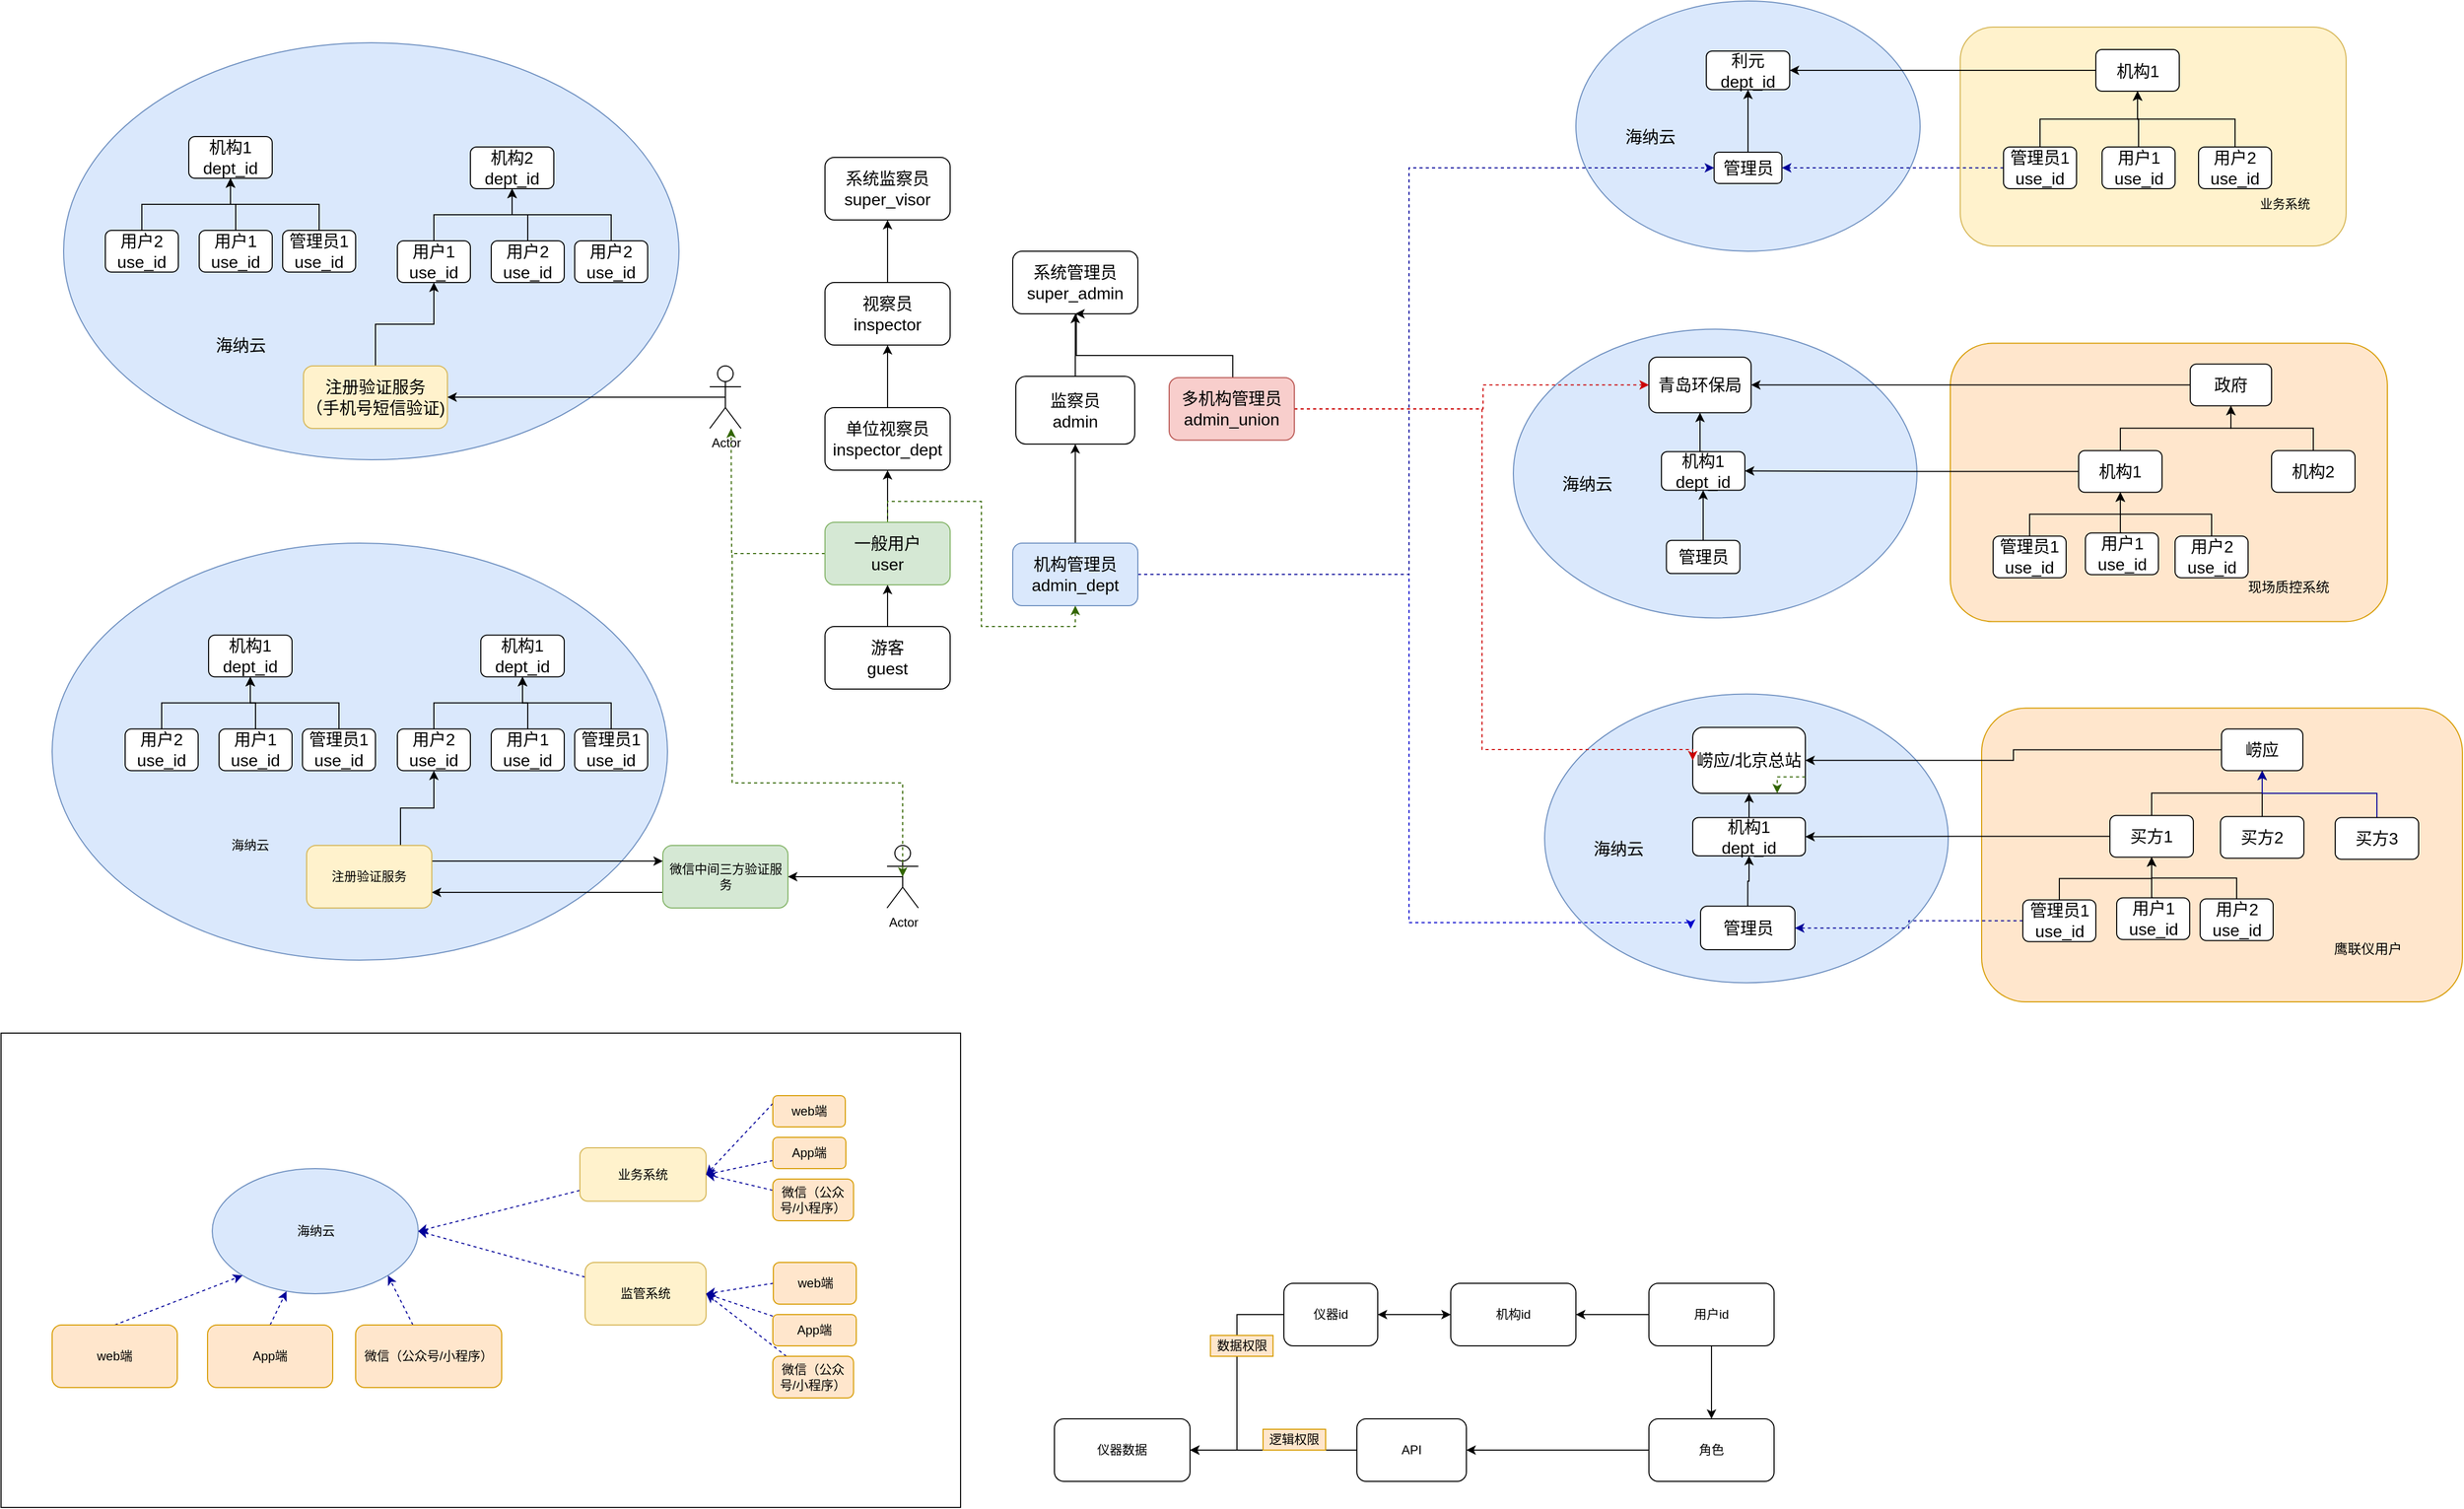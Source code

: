 <mxfile version="12.5.5" type="github">
  <diagram id="BXq_DBv9nUaccowQVnsV" name="Page-1">
    <mxGraphModel dx="1288" dy="578" grid="1" gridSize="10" guides="1" tooltips="1" connect="1" arrows="1" fold="1" page="1" pageScale="1" pageWidth="827" pageHeight="1169" math="0" shadow="0">
      <root>
        <mxCell id="0"/>
        <mxCell id="1" parent="0"/>
        <mxCell id="kvMPUhdx5MozveLPKOu3-44" value="" style="rounded=0;whiteSpace=wrap;html=1;" parent="1" vertex="1">
          <mxGeometry x="50" y="1090" width="920" height="455" as="geometry"/>
        </mxCell>
        <mxCell id="9hZH_599BjABb53DfOCj-1" value="" style="ellipse;whiteSpace=wrap;html=1;fillColor=#dae8fc;strokeColor=#6c8ebf;" parent="1" vertex="1">
          <mxGeometry x="110" y="140" width="590" height="400" as="geometry"/>
        </mxCell>
        <mxCell id="9hZH_599BjABb53DfOCj-2" value="" style="rounded=1;whiteSpace=wrap;html=1;fillColor=#fff2cc;strokeColor=#d6b656;" parent="1" vertex="1">
          <mxGeometry x="1928.5" y="125" width="370" height="210" as="geometry"/>
        </mxCell>
        <mxCell id="9hZH_599BjABb53DfOCj-8" value="&lt;font style=&quot;font-size: 16px&quot;&gt;机构1&lt;br&gt;dept_id&lt;/font&gt;" style="rounded=1;whiteSpace=wrap;html=1;" parent="1" vertex="1">
          <mxGeometry x="230" y="230" width="80" height="40" as="geometry"/>
        </mxCell>
        <mxCell id="9hZH_599BjABb53DfOCj-12" style="edgeStyle=orthogonalEdgeStyle;rounded=0;orthogonalLoop=1;jettySize=auto;html=1;exitX=0.5;exitY=0;exitDx=0;exitDy=0;entryX=0.5;entryY=1;entryDx=0;entryDy=0;" parent="1" source="9hZH_599BjABb53DfOCj-9" target="9hZH_599BjABb53DfOCj-8" edge="1">
          <mxGeometry relative="1" as="geometry"/>
        </mxCell>
        <mxCell id="9hZH_599BjABb53DfOCj-9" value="&lt;font style=&quot;font-size: 16px&quot;&gt;用户2&lt;br&gt;use_id&lt;/font&gt;" style="rounded=1;whiteSpace=wrap;html=1;" parent="1" vertex="1">
          <mxGeometry x="150" y="320" width="70" height="40" as="geometry"/>
        </mxCell>
        <mxCell id="9hZH_599BjABb53DfOCj-13" style="edgeStyle=orthogonalEdgeStyle;rounded=0;orthogonalLoop=1;jettySize=auto;html=1;exitX=0.5;exitY=0;exitDx=0;exitDy=0;entryX=0.5;entryY=1;entryDx=0;entryDy=0;" parent="1" source="9hZH_599BjABb53DfOCj-10" target="9hZH_599BjABb53DfOCj-8" edge="1">
          <mxGeometry relative="1" as="geometry">
            <mxPoint x="230" y="270" as="targetPoint"/>
          </mxGeometry>
        </mxCell>
        <mxCell id="9hZH_599BjABb53DfOCj-10" value="&lt;font style=&quot;font-size: 16px&quot;&gt;用户1&lt;br&gt;use_id&lt;/font&gt;" style="rounded=1;whiteSpace=wrap;html=1;" parent="1" vertex="1">
          <mxGeometry x="240" y="320" width="70" height="40" as="geometry"/>
        </mxCell>
        <mxCell id="9hZH_599BjABb53DfOCj-14" style="edgeStyle=orthogonalEdgeStyle;rounded=0;orthogonalLoop=1;jettySize=auto;html=1;exitX=0.5;exitY=0;exitDx=0;exitDy=0;entryX=0.5;entryY=1;entryDx=0;entryDy=0;" parent="1" source="9hZH_599BjABb53DfOCj-11" target="9hZH_599BjABb53DfOCj-8" edge="1">
          <mxGeometry relative="1" as="geometry">
            <mxPoint x="230" y="270" as="targetPoint"/>
          </mxGeometry>
        </mxCell>
        <mxCell id="9hZH_599BjABb53DfOCj-11" value="&lt;font style=&quot;font-size: 16px&quot;&gt;管理员1&lt;br&gt;use_id&lt;/font&gt;" style="rounded=1;whiteSpace=wrap;html=1;" parent="1" vertex="1">
          <mxGeometry x="320" y="320" width="70" height="40" as="geometry"/>
        </mxCell>
        <mxCell id="9hZH_599BjABb53DfOCj-15" value="&lt;font style=&quot;font-size: 16px&quot;&gt;机构2&lt;br&gt;dept_id&lt;/font&gt;" style="rounded=1;whiteSpace=wrap;html=1;" parent="1" vertex="1">
          <mxGeometry x="500" y="240" width="80" height="40" as="geometry"/>
        </mxCell>
        <mxCell id="9hZH_599BjABb53DfOCj-16" style="edgeStyle=orthogonalEdgeStyle;rounded=0;orthogonalLoop=1;jettySize=auto;html=1;exitX=0.5;exitY=0;exitDx=0;exitDy=0;entryX=0.5;entryY=1;entryDx=0;entryDy=0;" parent="1" source="9hZH_599BjABb53DfOCj-17" target="9hZH_599BjABb53DfOCj-15" edge="1">
          <mxGeometry relative="1" as="geometry"/>
        </mxCell>
        <mxCell id="9hZH_599BjABb53DfOCj-17" value="&lt;font style=&quot;font-size: 16px&quot;&gt;用户1&lt;br&gt;use_id&lt;/font&gt;" style="rounded=1;whiteSpace=wrap;html=1;" parent="1" vertex="1">
          <mxGeometry x="430" y="330" width="70" height="40" as="geometry"/>
        </mxCell>
        <mxCell id="9hZH_599BjABb53DfOCj-18" style="edgeStyle=orthogonalEdgeStyle;rounded=0;orthogonalLoop=1;jettySize=auto;html=1;exitX=0.5;exitY=0;exitDx=0;exitDy=0;entryX=0.5;entryY=1;entryDx=0;entryDy=0;" parent="1" source="9hZH_599BjABb53DfOCj-19" target="9hZH_599BjABb53DfOCj-15" edge="1">
          <mxGeometry relative="1" as="geometry">
            <mxPoint x="510" y="280" as="targetPoint"/>
          </mxGeometry>
        </mxCell>
        <mxCell id="9hZH_599BjABb53DfOCj-19" value="&lt;font style=&quot;font-size: 16px&quot;&gt;用户2&lt;br&gt;use_id&lt;/font&gt;" style="rounded=1;whiteSpace=wrap;html=1;" parent="1" vertex="1">
          <mxGeometry x="520" y="330" width="70" height="40" as="geometry"/>
        </mxCell>
        <mxCell id="9hZH_599BjABb53DfOCj-20" style="edgeStyle=orthogonalEdgeStyle;rounded=0;orthogonalLoop=1;jettySize=auto;html=1;exitX=0.5;exitY=0;exitDx=0;exitDy=0;entryX=0.5;entryY=1;entryDx=0;entryDy=0;" parent="1" source="9hZH_599BjABb53DfOCj-21" target="9hZH_599BjABb53DfOCj-15" edge="1">
          <mxGeometry relative="1" as="geometry">
            <mxPoint x="510" y="280" as="targetPoint"/>
          </mxGeometry>
        </mxCell>
        <mxCell id="9hZH_599BjABb53DfOCj-21" value="&lt;font style=&quot;font-size: 16px&quot;&gt;用户2&lt;br&gt;use_id&lt;/font&gt;" style="rounded=1;whiteSpace=wrap;html=1;" parent="1" vertex="1">
          <mxGeometry x="600" y="330" width="70" height="40" as="geometry"/>
        </mxCell>
        <mxCell id="9hZH_599BjABb53DfOCj-22" value="&lt;font style=&quot;font-size: 16px&quot;&gt;海纳云&lt;/font&gt;" style="text;html=1;strokeColor=none;fillColor=none;align=center;verticalAlign=middle;whiteSpace=wrap;rounded=0;" parent="1" vertex="1">
          <mxGeometry x="240" y="420" width="80" height="20" as="geometry"/>
        </mxCell>
        <mxCell id="9hZH_599BjABb53DfOCj-23" value="" style="ellipse;whiteSpace=wrap;html=1;fillColor=#dae8fc;strokeColor=#6c8ebf;" parent="1" vertex="1">
          <mxGeometry x="1560" y="100" width="330" height="240" as="geometry"/>
        </mxCell>
        <mxCell id="9hZH_599BjABb53DfOCj-24" value="业务系统" style="text;html=1;strokeColor=none;fillColor=none;align=center;verticalAlign=middle;whiteSpace=wrap;rounded=0;" parent="1" vertex="1">
          <mxGeometry x="2204.5" y="285" width="70" height="20" as="geometry"/>
        </mxCell>
        <mxCell id="9hZH_599BjABb53DfOCj-25" value="&lt;font style=&quot;font-size: 16px&quot;&gt;利元&lt;br&gt;dept_id&lt;/font&gt;" style="rounded=1;whiteSpace=wrap;html=1;" parent="1" vertex="1">
          <mxGeometry x="1685" y="148" width="80" height="37" as="geometry"/>
        </mxCell>
        <mxCell id="9hZH_599BjABb53DfOCj-28" style="edgeStyle=orthogonalEdgeStyle;rounded=0;orthogonalLoop=1;jettySize=auto;html=1;exitX=0.5;exitY=0;exitDx=0;exitDy=0;entryX=0.5;entryY=1;entryDx=0;entryDy=0;" parent="1" source="9hZH_599BjABb53DfOCj-26" target="9hZH_599BjABb53DfOCj-25" edge="1">
          <mxGeometry relative="1" as="geometry"/>
        </mxCell>
        <mxCell id="9hZH_599BjABb53DfOCj-26" value="&lt;font style=&quot;font-size: 16px&quot;&gt;管理员&lt;/font&gt;" style="rounded=1;whiteSpace=wrap;html=1;" parent="1" vertex="1">
          <mxGeometry x="1692.5" y="245" width="65" height="30" as="geometry"/>
        </mxCell>
        <mxCell id="9hZH_599BjABb53DfOCj-38" style="edgeStyle=orthogonalEdgeStyle;rounded=0;orthogonalLoop=1;jettySize=auto;html=1;exitX=0;exitY=0.5;exitDx=0;exitDy=0;entryX=1;entryY=0.5;entryDx=0;entryDy=0;" parent="1" source="9hZH_599BjABb53DfOCj-29" target="9hZH_599BjABb53DfOCj-25" edge="1">
          <mxGeometry relative="1" as="geometry"/>
        </mxCell>
        <mxCell id="9hZH_599BjABb53DfOCj-29" value="&lt;font style=&quot;font-size: 16px&quot;&gt;机构1&lt;/font&gt;" style="rounded=1;whiteSpace=wrap;html=1;" parent="1" vertex="1">
          <mxGeometry x="2058.5" y="146.5" width="80" height="40" as="geometry"/>
        </mxCell>
        <mxCell id="9hZH_599BjABb53DfOCj-30" style="edgeStyle=orthogonalEdgeStyle;rounded=0;orthogonalLoop=1;jettySize=auto;html=1;exitX=0.5;exitY=0;exitDx=0;exitDy=0;entryX=0.5;entryY=1;entryDx=0;entryDy=0;" parent="1" source="9hZH_599BjABb53DfOCj-31" target="9hZH_599BjABb53DfOCj-29" edge="1">
          <mxGeometry relative="1" as="geometry"/>
        </mxCell>
        <mxCell id="9hZH_599BjABb53DfOCj-31" value="&lt;font style=&quot;font-size: 16px&quot;&gt;用户2&lt;br&gt;use_id&lt;/font&gt;" style="rounded=1;whiteSpace=wrap;html=1;" parent="1" vertex="1">
          <mxGeometry x="2157" y="240" width="70" height="40" as="geometry"/>
        </mxCell>
        <mxCell id="9hZH_599BjABb53DfOCj-32" style="edgeStyle=orthogonalEdgeStyle;rounded=0;orthogonalLoop=1;jettySize=auto;html=1;exitX=0.5;exitY=0;exitDx=0;exitDy=0;entryX=0.5;entryY=1;entryDx=0;entryDy=0;" parent="1" source="9hZH_599BjABb53DfOCj-33" target="9hZH_599BjABb53DfOCj-29" edge="1">
          <mxGeometry relative="1" as="geometry">
            <mxPoint x="2044.5" y="188.5" as="targetPoint"/>
          </mxGeometry>
        </mxCell>
        <mxCell id="9hZH_599BjABb53DfOCj-33" value="&lt;font style=&quot;font-size: 16px&quot;&gt;用户1&lt;br&gt;use_id&lt;/font&gt;" style="rounded=1;whiteSpace=wrap;html=1;" parent="1" vertex="1">
          <mxGeometry x="2064.5" y="240" width="70" height="40" as="geometry"/>
        </mxCell>
        <mxCell id="9hZH_599BjABb53DfOCj-34" style="edgeStyle=orthogonalEdgeStyle;rounded=0;orthogonalLoop=1;jettySize=auto;html=1;exitX=0.5;exitY=0;exitDx=0;exitDy=0;entryX=0.5;entryY=1;entryDx=0;entryDy=0;" parent="1" source="9hZH_599BjABb53DfOCj-35" target="9hZH_599BjABb53DfOCj-29" edge="1">
          <mxGeometry relative="1" as="geometry">
            <mxPoint x="2044.5" y="188.5" as="targetPoint"/>
          </mxGeometry>
        </mxCell>
        <mxCell id="kvMPUhdx5MozveLPKOu3-63" style="edgeStyle=orthogonalEdgeStyle;rounded=0;orthogonalLoop=1;jettySize=auto;html=1;entryX=1;entryY=0.5;entryDx=0;entryDy=0;dashed=1;strokeColor=#000099;" parent="1" source="9hZH_599BjABb53DfOCj-35" target="9hZH_599BjABb53DfOCj-26" edge="1">
          <mxGeometry relative="1" as="geometry"/>
        </mxCell>
        <mxCell id="9hZH_599BjABb53DfOCj-35" value="&lt;font style=&quot;font-size: 16px&quot;&gt;管理员1&lt;br&gt;use_id&lt;/font&gt;" style="rounded=1;whiteSpace=wrap;html=1;" parent="1" vertex="1">
          <mxGeometry x="1970" y="240" width="70" height="40" as="geometry"/>
        </mxCell>
        <mxCell id="9hZH_599BjABb53DfOCj-40" value="&lt;font style=&quot;font-size: 16px&quot;&gt;海纳云&lt;/font&gt;" style="text;html=1;strokeColor=none;fillColor=none;align=center;verticalAlign=middle;whiteSpace=wrap;rounded=0;" parent="1" vertex="1">
          <mxGeometry x="1603" y="220" width="57" height="20" as="geometry"/>
        </mxCell>
        <mxCell id="9hZH_599BjABb53DfOCj-41" value="" style="rounded=1;whiteSpace=wrap;html=1;fillColor=#ffe6cc;strokeColor=#d79b00;" parent="1" vertex="1">
          <mxGeometry x="1919" y="428.25" width="419" height="267" as="geometry"/>
        </mxCell>
        <mxCell id="9hZH_599BjABb53DfOCj-42" value="" style="ellipse;whiteSpace=wrap;html=1;fillColor=#dae8fc;strokeColor=#6c8ebf;" parent="1" vertex="1">
          <mxGeometry x="1500" y="414.75" width="387" height="277" as="geometry"/>
        </mxCell>
        <mxCell id="9hZH_599BjABb53DfOCj-43" value="&lt;font style=&quot;font-size: 13px&quot;&gt;现场质控系统&lt;/font&gt;" style="text;html=1;strokeColor=none;fillColor=none;align=center;verticalAlign=middle;whiteSpace=wrap;rounded=0;" parent="1" vertex="1">
          <mxGeometry x="2199" y="655.25" width="89" height="14" as="geometry"/>
        </mxCell>
        <mxCell id="9hZH_599BjABb53DfOCj-60" style="edgeStyle=orthogonalEdgeStyle;rounded=0;orthogonalLoop=1;jettySize=auto;html=1;exitX=0.5;exitY=0;exitDx=0;exitDy=0;entryX=0.5;entryY=1;entryDx=0;entryDy=0;" parent="1" source="9hZH_599BjABb53DfOCj-44" target="9hZH_599BjABb53DfOCj-57" edge="1">
          <mxGeometry relative="1" as="geometry"/>
        </mxCell>
        <mxCell id="9hZH_599BjABb53DfOCj-44" value="&lt;font style=&quot;font-size: 16px&quot;&gt;机构1&lt;br&gt;dept_id&lt;/font&gt;" style="rounded=1;whiteSpace=wrap;html=1;" parent="1" vertex="1">
          <mxGeometry x="1642" y="532.25" width="80" height="37" as="geometry"/>
        </mxCell>
        <mxCell id="9hZH_599BjABb53DfOCj-45" style="edgeStyle=orthogonalEdgeStyle;rounded=0;orthogonalLoop=1;jettySize=auto;html=1;exitX=0.5;exitY=0;exitDx=0;exitDy=0;entryX=0.5;entryY=1;entryDx=0;entryDy=0;" parent="1" source="9hZH_599BjABb53DfOCj-46" target="9hZH_599BjABb53DfOCj-44" edge="1">
          <mxGeometry relative="1" as="geometry"/>
        </mxCell>
        <mxCell id="9hZH_599BjABb53DfOCj-46" value="&lt;font style=&quot;font-size: 16px&quot;&gt;管理员&lt;/font&gt;" style="rounded=1;whiteSpace=wrap;html=1;" parent="1" vertex="1">
          <mxGeometry x="1646.75" y="617.37" width="70.5" height="31.75" as="geometry"/>
        </mxCell>
        <mxCell id="9hZH_599BjABb53DfOCj-47" style="edgeStyle=orthogonalEdgeStyle;rounded=0;orthogonalLoop=1;jettySize=auto;html=1;exitX=0;exitY=0.5;exitDx=0;exitDy=0;entryX=1;entryY=0.5;entryDx=0;entryDy=0;" parent="1" source="9hZH_599BjABb53DfOCj-48" target="9hZH_599BjABb53DfOCj-44" edge="1">
          <mxGeometry relative="1" as="geometry"/>
        </mxCell>
        <mxCell id="9hZH_599BjABb53DfOCj-59" style="edgeStyle=orthogonalEdgeStyle;rounded=0;orthogonalLoop=1;jettySize=auto;html=1;exitX=0.5;exitY=0;exitDx=0;exitDy=0;entryX=0.5;entryY=1;entryDx=0;entryDy=0;" parent="1" source="9hZH_599BjABb53DfOCj-48" target="9hZH_599BjABb53DfOCj-56" edge="1">
          <mxGeometry relative="1" as="geometry"/>
        </mxCell>
        <mxCell id="9hZH_599BjABb53DfOCj-48" value="&lt;font style=&quot;font-size: 16px&quot;&gt;机构1&lt;/font&gt;" style="rounded=1;whiteSpace=wrap;html=1;" parent="1" vertex="1">
          <mxGeometry x="2042" y="531.25" width="80" height="40" as="geometry"/>
        </mxCell>
        <mxCell id="9hZH_599BjABb53DfOCj-49" style="edgeStyle=orthogonalEdgeStyle;rounded=0;orthogonalLoop=1;jettySize=auto;html=1;exitX=0.5;exitY=0;exitDx=0;exitDy=0;entryX=0.5;entryY=1;entryDx=0;entryDy=0;" parent="1" source="9hZH_599BjABb53DfOCj-50" target="9hZH_599BjABb53DfOCj-48" edge="1">
          <mxGeometry relative="1" as="geometry"/>
        </mxCell>
        <mxCell id="9hZH_599BjABb53DfOCj-50" value="&lt;font style=&quot;font-size: 16px&quot;&gt;用户2&lt;br&gt;use_id&lt;/font&gt;" style="rounded=1;whiteSpace=wrap;html=1;" parent="1" vertex="1">
          <mxGeometry x="2134.5" y="613.25" width="70" height="40" as="geometry"/>
        </mxCell>
        <mxCell id="9hZH_599BjABb53DfOCj-51" style="edgeStyle=orthogonalEdgeStyle;rounded=0;orthogonalLoop=1;jettySize=auto;html=1;exitX=0.5;exitY=0;exitDx=0;exitDy=0;entryX=0.5;entryY=1;entryDx=0;entryDy=0;" parent="1" source="9hZH_599BjABb53DfOCj-52" target="9hZH_599BjABb53DfOCj-48" edge="1">
          <mxGeometry relative="1" as="geometry">
            <mxPoint x="2038.5" y="558.25" as="targetPoint"/>
          </mxGeometry>
        </mxCell>
        <mxCell id="9hZH_599BjABb53DfOCj-52" value="&lt;font style=&quot;font-size: 16px&quot;&gt;用户1&lt;br&gt;use_id&lt;/font&gt;" style="rounded=1;whiteSpace=wrap;html=1;" parent="1" vertex="1">
          <mxGeometry x="2048.5" y="610.25" width="70" height="40" as="geometry"/>
        </mxCell>
        <mxCell id="9hZH_599BjABb53DfOCj-53" style="edgeStyle=orthogonalEdgeStyle;rounded=0;orthogonalLoop=1;jettySize=auto;html=1;exitX=0.5;exitY=0;exitDx=0;exitDy=0;entryX=0.5;entryY=1;entryDx=0;entryDy=0;" parent="1" source="9hZH_599BjABb53DfOCj-54" target="9hZH_599BjABb53DfOCj-48" edge="1">
          <mxGeometry relative="1" as="geometry">
            <mxPoint x="2038.5" y="558.25" as="targetPoint"/>
          </mxGeometry>
        </mxCell>
        <mxCell id="9hZH_599BjABb53DfOCj-54" value="&lt;font style=&quot;font-size: 16px&quot;&gt;管理员1&lt;br&gt;use_id&lt;/font&gt;" style="rounded=1;whiteSpace=wrap;html=1;" parent="1" vertex="1">
          <mxGeometry x="1960" y="613.25" width="70" height="40" as="geometry"/>
        </mxCell>
        <mxCell id="9hZH_599BjABb53DfOCj-55" value="&lt;font style=&quot;font-size: 16px&quot;&gt;海纳云&lt;/font&gt;" style="text;html=1;strokeColor=none;fillColor=none;align=center;verticalAlign=middle;whiteSpace=wrap;rounded=0;" parent="1" vertex="1">
          <mxGeometry x="1542" y="553.25" width="58" height="20" as="geometry"/>
        </mxCell>
        <mxCell id="9hZH_599BjABb53DfOCj-58" style="edgeStyle=orthogonalEdgeStyle;rounded=0;orthogonalLoop=1;jettySize=auto;html=1;exitX=0;exitY=0.5;exitDx=0;exitDy=0;entryX=1;entryY=0.5;entryDx=0;entryDy=0;" parent="1" source="9hZH_599BjABb53DfOCj-56" target="9hZH_599BjABb53DfOCj-57" edge="1">
          <mxGeometry relative="1" as="geometry"/>
        </mxCell>
        <mxCell id="9hZH_599BjABb53DfOCj-56" value="&lt;font style=&quot;font-size: 16px&quot;&gt;政府&lt;/font&gt;" style="rounded=1;whiteSpace=wrap;html=1;" parent="1" vertex="1">
          <mxGeometry x="2149" y="448.25" width="78" height="40" as="geometry"/>
        </mxCell>
        <mxCell id="9hZH_599BjABb53DfOCj-57" value="&lt;font style=&quot;font-size: 16px&quot;&gt;青岛环保局&lt;/font&gt;" style="rounded=1;whiteSpace=wrap;html=1;" parent="1" vertex="1">
          <mxGeometry x="1630" y="441.63" width="98" height="53.25" as="geometry"/>
        </mxCell>
        <mxCell id="9hZH_599BjABb53DfOCj-62" style="edgeStyle=orthogonalEdgeStyle;rounded=0;orthogonalLoop=1;jettySize=auto;html=1;exitX=0.5;exitY=0;exitDx=0;exitDy=0;entryX=0.5;entryY=1;entryDx=0;entryDy=0;" parent="1" source="9hZH_599BjABb53DfOCj-61" target="9hZH_599BjABb53DfOCj-56" edge="1">
          <mxGeometry relative="1" as="geometry"/>
        </mxCell>
        <mxCell id="9hZH_599BjABb53DfOCj-61" value="&lt;font style=&quot;font-size: 16px&quot;&gt;机构2&lt;/font&gt;" style="rounded=1;whiteSpace=wrap;html=1;" parent="1" vertex="1">
          <mxGeometry x="2227" y="531.25" width="80" height="40" as="geometry"/>
        </mxCell>
        <mxCell id="9hZH_599BjABb53DfOCj-67" style="edgeStyle=orthogonalEdgeStyle;rounded=0;orthogonalLoop=1;jettySize=auto;html=1;exitX=0.5;exitY=0;exitDx=0;exitDy=0;entryX=0.5;entryY=1;entryDx=0;entryDy=0;" parent="1" source="9hZH_599BjABb53DfOCj-63" target="9hZH_599BjABb53DfOCj-17" edge="1">
          <mxGeometry relative="1" as="geometry"/>
        </mxCell>
        <mxCell id="9hZH_599BjABb53DfOCj-63" value="&lt;font style=&quot;font-size: 16px&quot;&gt;注册验证服务&lt;br&gt;（手机号短信验证)&lt;/font&gt;" style="rounded=1;whiteSpace=wrap;html=1;fillColor=#fff2cc;strokeColor=#d6b656;" parent="1" vertex="1">
          <mxGeometry x="340" y="450" width="138" height="60" as="geometry"/>
        </mxCell>
        <mxCell id="9hZH_599BjABb53DfOCj-66" style="edgeStyle=orthogonalEdgeStyle;rounded=0;orthogonalLoop=1;jettySize=auto;html=1;exitX=0.5;exitY=0.5;exitDx=0;exitDy=0;exitPerimeter=0;" parent="1" source="9hZH_599BjABb53DfOCj-65" target="9hZH_599BjABb53DfOCj-63" edge="1">
          <mxGeometry relative="1" as="geometry"/>
        </mxCell>
        <mxCell id="9hZH_599BjABb53DfOCj-65" value="Actor" style="shape=umlActor;verticalLabelPosition=bottom;labelBackgroundColor=#ffffff;verticalAlign=top;html=1;outlineConnect=0;" parent="1" vertex="1">
          <mxGeometry x="729.5" y="450" width="30" height="60" as="geometry"/>
        </mxCell>
        <mxCell id="9hZH_599BjABb53DfOCj-68" value="" style="ellipse;whiteSpace=wrap;html=1;fillColor=#dae8fc;strokeColor=#6c8ebf;" parent="1" vertex="1">
          <mxGeometry x="99" y="620" width="590" height="400" as="geometry"/>
        </mxCell>
        <mxCell id="9hZH_599BjABb53DfOCj-83" value="海纳云" style="text;html=1;strokeColor=none;fillColor=none;align=center;verticalAlign=middle;whiteSpace=wrap;rounded=0;" parent="1" vertex="1">
          <mxGeometry x="269" y="900" width="40" height="20" as="geometry"/>
        </mxCell>
        <mxCell id="9hZH_599BjABb53DfOCj-95" style="edgeStyle=orthogonalEdgeStyle;rounded=0;orthogonalLoop=1;jettySize=auto;html=1;entryX=1;entryY=0.75;entryDx=0;entryDy=0;exitX=0;exitY=0.75;exitDx=0;exitDy=0;" parent="1" source="9hZH_599BjABb53DfOCj-85" target="9hZH_599BjABb53DfOCj-88" edge="1">
          <mxGeometry relative="1" as="geometry"/>
        </mxCell>
        <mxCell id="9hZH_599BjABb53DfOCj-85" value="微信中间三方验证服务" style="rounded=1;whiteSpace=wrap;html=1;fillColor=#d5e8d4;strokeColor=#82b366;" parent="1" vertex="1">
          <mxGeometry x="684.5" y="910" width="120" height="60" as="geometry"/>
        </mxCell>
        <mxCell id="9hZH_599BjABb53DfOCj-86" style="edgeStyle=orthogonalEdgeStyle;rounded=0;orthogonalLoop=1;jettySize=auto;html=1;exitX=0.5;exitY=0.5;exitDx=0;exitDy=0;exitPerimeter=0;" parent="1" source="9hZH_599BjABb53DfOCj-87" target="9hZH_599BjABb53DfOCj-85" edge="1">
          <mxGeometry relative="1" as="geometry"/>
        </mxCell>
        <mxCell id="9hZH_599BjABb53DfOCj-87" value="Actor" style="shape=umlActor;verticalLabelPosition=bottom;labelBackgroundColor=#ffffff;verticalAlign=top;html=1;outlineConnect=0;" parent="1" vertex="1">
          <mxGeometry x="899.5" y="910" width="30" height="60" as="geometry"/>
        </mxCell>
        <mxCell id="9hZH_599BjABb53DfOCj-91" style="edgeStyle=orthogonalEdgeStyle;rounded=0;orthogonalLoop=1;jettySize=auto;html=1;exitX=0.75;exitY=0;exitDx=0;exitDy=0;entryX=0.5;entryY=1;entryDx=0;entryDy=0;" parent="1" source="9hZH_599BjABb53DfOCj-88" target="kvMPUhdx5MozveLPKOu3-76" edge="1">
          <mxGeometry relative="1" as="geometry">
            <mxPoint x="454.714" y="849.571" as="targetPoint"/>
          </mxGeometry>
        </mxCell>
        <mxCell id="9hZH_599BjABb53DfOCj-94" style="edgeStyle=orthogonalEdgeStyle;rounded=0;orthogonalLoop=1;jettySize=auto;html=1;exitX=1;exitY=0.25;exitDx=0;exitDy=0;entryX=0;entryY=0.25;entryDx=0;entryDy=0;" parent="1" source="9hZH_599BjABb53DfOCj-88" target="9hZH_599BjABb53DfOCj-85" edge="1">
          <mxGeometry relative="1" as="geometry"/>
        </mxCell>
        <mxCell id="9hZH_599BjABb53DfOCj-88" value="注册验证服务" style="rounded=1;whiteSpace=wrap;html=1;fillColor=#fff2cc;strokeColor=#d6b656;" parent="1" vertex="1">
          <mxGeometry x="343" y="910" width="120" height="60" as="geometry"/>
        </mxCell>
        <mxCell id="zYP_ZSxPphD_Wm0hPU5A-1" value="" style="rounded=1;whiteSpace=wrap;html=1;fillColor=#ffe6cc;strokeColor=#d79b00;" parent="1" vertex="1">
          <mxGeometry x="1949" y="778.25" width="461" height="281.75" as="geometry"/>
        </mxCell>
        <mxCell id="zYP_ZSxPphD_Wm0hPU5A-2" value="" style="ellipse;whiteSpace=wrap;html=1;fillColor=#dae8fc;strokeColor=#6c8ebf;" parent="1" vertex="1">
          <mxGeometry x="1530" y="764.75" width="387" height="277" as="geometry"/>
        </mxCell>
        <mxCell id="zYP_ZSxPphD_Wm0hPU5A-3" value="&lt;span style=&quot;font-size: 13px&quot;&gt;鹰联仪用户&lt;/span&gt;" style="text;html=1;strokeColor=none;fillColor=none;align=center;verticalAlign=middle;whiteSpace=wrap;rounded=0;" parent="1" vertex="1">
          <mxGeometry x="2274.5" y="1002.25" width="89" height="14" as="geometry"/>
        </mxCell>
        <mxCell id="zYP_ZSxPphD_Wm0hPU5A-4" style="edgeStyle=orthogonalEdgeStyle;rounded=0;orthogonalLoop=1;jettySize=auto;html=1;exitX=0.5;exitY=0;exitDx=0;exitDy=0;entryX=0.5;entryY=1;entryDx=0;entryDy=0;" parent="1" source="zYP_ZSxPphD_Wm0hPU5A-5" target="zYP_ZSxPphD_Wm0hPU5A-20" edge="1">
          <mxGeometry relative="1" as="geometry"/>
        </mxCell>
        <mxCell id="zYP_ZSxPphD_Wm0hPU5A-5" value="&lt;font style=&quot;font-size: 16px&quot;&gt;机构1&lt;br&gt;dept_id&lt;/font&gt;" style="rounded=1;whiteSpace=wrap;html=1;" parent="1" vertex="1">
          <mxGeometry x="1672" y="883.25" width="108" height="36.75" as="geometry"/>
        </mxCell>
        <mxCell id="zYP_ZSxPphD_Wm0hPU5A-6" style="edgeStyle=orthogonalEdgeStyle;rounded=0;orthogonalLoop=1;jettySize=auto;html=1;exitX=0.5;exitY=0;exitDx=0;exitDy=0;entryX=0.5;entryY=1;entryDx=0;entryDy=0;" parent="1" source="zYP_ZSxPphD_Wm0hPU5A-7" target="zYP_ZSxPphD_Wm0hPU5A-5" edge="1">
          <mxGeometry relative="1" as="geometry"/>
        </mxCell>
        <mxCell id="zYP_ZSxPphD_Wm0hPU5A-7" value="&lt;font style=&quot;font-size: 16px&quot;&gt;管理员&lt;/font&gt;" style="rounded=1;whiteSpace=wrap;html=1;" parent="1" vertex="1">
          <mxGeometry x="1679.5" y="968.25" width="90.5" height="41.75" as="geometry"/>
        </mxCell>
        <mxCell id="zYP_ZSxPphD_Wm0hPU5A-8" style="edgeStyle=orthogonalEdgeStyle;rounded=0;orthogonalLoop=1;jettySize=auto;html=1;exitX=0;exitY=0.5;exitDx=0;exitDy=0;entryX=1;entryY=0.5;entryDx=0;entryDy=0;" parent="1" source="zYP_ZSxPphD_Wm0hPU5A-10" target="zYP_ZSxPphD_Wm0hPU5A-5" edge="1">
          <mxGeometry relative="1" as="geometry"/>
        </mxCell>
        <mxCell id="zYP_ZSxPphD_Wm0hPU5A-9" style="edgeStyle=orthogonalEdgeStyle;rounded=0;orthogonalLoop=1;jettySize=auto;html=1;exitX=0.5;exitY=0;exitDx=0;exitDy=0;entryX=0.5;entryY=1;entryDx=0;entryDy=0;" parent="1" source="zYP_ZSxPphD_Wm0hPU5A-10" target="zYP_ZSxPphD_Wm0hPU5A-19" edge="1">
          <mxGeometry relative="1" as="geometry"/>
        </mxCell>
        <mxCell id="zYP_ZSxPphD_Wm0hPU5A-10" value="&lt;font style=&quot;font-size: 16px&quot;&gt;买方1&lt;/font&gt;" style="rounded=1;whiteSpace=wrap;html=1;" parent="1" vertex="1">
          <mxGeometry x="2072" y="881.25" width="80" height="40" as="geometry"/>
        </mxCell>
        <mxCell id="zYP_ZSxPphD_Wm0hPU5A-11" style="edgeStyle=orthogonalEdgeStyle;rounded=0;orthogonalLoop=1;jettySize=auto;html=1;exitX=0.5;exitY=0;exitDx=0;exitDy=0;entryX=0.5;entryY=1;entryDx=0;entryDy=0;" parent="1" source="zYP_ZSxPphD_Wm0hPU5A-12" target="zYP_ZSxPphD_Wm0hPU5A-10" edge="1">
          <mxGeometry relative="1" as="geometry"/>
        </mxCell>
        <mxCell id="kvMPUhdx5MozveLPKOu3-62" style="edgeStyle=orthogonalEdgeStyle;rounded=0;orthogonalLoop=1;jettySize=auto;html=1;dashed=1;strokeColor=#000099;" parent="1" source="zYP_ZSxPphD_Wm0hPU5A-12" target="zYP_ZSxPphD_Wm0hPU5A-7" edge="1">
          <mxGeometry relative="1" as="geometry"/>
        </mxCell>
        <mxCell id="zYP_ZSxPphD_Wm0hPU5A-12" value="&lt;font style=&quot;font-size: 16px&quot;&gt;管理员1&lt;br&gt;use_id&lt;/font&gt;" style="rounded=1;whiteSpace=wrap;html=1;" parent="1" vertex="1">
          <mxGeometry x="1988.5" y="962.25" width="70" height="40" as="geometry"/>
        </mxCell>
        <mxCell id="zYP_ZSxPphD_Wm0hPU5A-13" style="edgeStyle=orthogonalEdgeStyle;rounded=0;orthogonalLoop=1;jettySize=auto;html=1;exitX=0.5;exitY=0;exitDx=0;exitDy=0;entryX=0.5;entryY=1;entryDx=0;entryDy=0;" parent="1" source="zYP_ZSxPphD_Wm0hPU5A-14" target="zYP_ZSxPphD_Wm0hPU5A-10" edge="1">
          <mxGeometry relative="1" as="geometry">
            <mxPoint x="2068.5" y="908.25" as="targetPoint"/>
          </mxGeometry>
        </mxCell>
        <mxCell id="zYP_ZSxPphD_Wm0hPU5A-14" value="&lt;font style=&quot;font-size: 16px&quot;&gt;用户1&lt;br&gt;use_id&lt;/font&gt;" style="rounded=1;whiteSpace=wrap;html=1;" parent="1" vertex="1">
          <mxGeometry x="2078.5" y="960.25" width="70" height="40" as="geometry"/>
        </mxCell>
        <mxCell id="zYP_ZSxPphD_Wm0hPU5A-15" style="edgeStyle=orthogonalEdgeStyle;rounded=0;orthogonalLoop=1;jettySize=auto;html=1;exitX=0.5;exitY=0;exitDx=0;exitDy=0;entryX=0.5;entryY=1;entryDx=0;entryDy=0;" parent="1" source="zYP_ZSxPphD_Wm0hPU5A-16" target="zYP_ZSxPphD_Wm0hPU5A-10" edge="1">
          <mxGeometry relative="1" as="geometry">
            <mxPoint x="2068.5" y="908.25" as="targetPoint"/>
          </mxGeometry>
        </mxCell>
        <mxCell id="zYP_ZSxPphD_Wm0hPU5A-16" value="&lt;font style=&quot;font-size: 16px&quot;&gt;用户2&lt;br&gt;use_id&lt;/font&gt;" style="rounded=1;whiteSpace=wrap;html=1;" parent="1" vertex="1">
          <mxGeometry x="2158.5" y="961.25" width="70" height="40" as="geometry"/>
        </mxCell>
        <mxCell id="zYP_ZSxPphD_Wm0hPU5A-17" value="&lt;font style=&quot;font-size: 16px&quot;&gt;海纳云&lt;/font&gt;" style="text;html=1;strokeColor=none;fillColor=none;align=center;verticalAlign=middle;whiteSpace=wrap;rounded=0;" parent="1" vertex="1">
          <mxGeometry x="1572" y="903.25" width="58" height="20" as="geometry"/>
        </mxCell>
        <mxCell id="zYP_ZSxPphD_Wm0hPU5A-18" style="edgeStyle=orthogonalEdgeStyle;rounded=0;orthogonalLoop=1;jettySize=auto;html=1;exitX=0;exitY=0.5;exitDx=0;exitDy=0;entryX=1;entryY=0.5;entryDx=0;entryDy=0;" parent="1" source="zYP_ZSxPphD_Wm0hPU5A-19" target="zYP_ZSxPphD_Wm0hPU5A-20" edge="1">
          <mxGeometry relative="1" as="geometry"/>
        </mxCell>
        <mxCell id="zYP_ZSxPphD_Wm0hPU5A-19" value="&lt;font style=&quot;font-size: 16px&quot;&gt;崂应&lt;/font&gt;" style="rounded=1;whiteSpace=wrap;html=1;" parent="1" vertex="1">
          <mxGeometry x="2179" y="798.25" width="78" height="40" as="geometry"/>
        </mxCell>
        <mxCell id="zYP_ZSxPphD_Wm0hPU5A-20" value="&lt;font style=&quot;font-size: 16px&quot;&gt;崂应&lt;/font&gt;&lt;span style=&quot;font-size: 16px&quot;&gt;/北京总站&lt;/span&gt;" style="rounded=1;whiteSpace=wrap;html=1;" parent="1" vertex="1">
          <mxGeometry x="1672" y="796.75" width="108" height="63.25" as="geometry"/>
        </mxCell>
        <mxCell id="zYP_ZSxPphD_Wm0hPU5A-21" style="edgeStyle=orthogonalEdgeStyle;rounded=0;orthogonalLoop=1;jettySize=auto;html=1;exitX=0.5;exitY=0;exitDx=0;exitDy=0;entryX=0.5;entryY=1;entryDx=0;entryDy=0;" parent="1" source="zYP_ZSxPphD_Wm0hPU5A-22" target="zYP_ZSxPphD_Wm0hPU5A-19" edge="1">
          <mxGeometry relative="1" as="geometry"/>
        </mxCell>
        <mxCell id="zYP_ZSxPphD_Wm0hPU5A-22" value="&lt;font style=&quot;font-size: 16px&quot;&gt;买方2&lt;/font&gt;" style="rounded=1;whiteSpace=wrap;html=1;" parent="1" vertex="1">
          <mxGeometry x="2178" y="882.25" width="80" height="40" as="geometry"/>
        </mxCell>
        <mxCell id="kvMPUhdx5MozveLPKOu3-1" value="&lt;font style=&quot;font-size: 16px&quot;&gt;系统管理员&lt;br&gt;super_admin&lt;/font&gt;" style="rounded=1;whiteSpace=wrap;html=1;" parent="1" vertex="1">
          <mxGeometry x="1020" y="340" width="120" height="60" as="geometry"/>
        </mxCell>
        <mxCell id="kvMPUhdx5MozveLPKOu3-2" value="&lt;font style=&quot;font-size: 16px&quot;&gt;系统监察员&lt;br&gt;super_visor&lt;/font&gt;" style="rounded=1;whiteSpace=wrap;html=1;" parent="1" vertex="1">
          <mxGeometry x="840" y="250" width="120" height="60" as="geometry"/>
        </mxCell>
        <mxCell id="kvMPUhdx5MozveLPKOu3-6" style="edgeStyle=orthogonalEdgeStyle;rounded=0;orthogonalLoop=1;jettySize=auto;html=1;" parent="1" source="kvMPUhdx5MozveLPKOu3-3" target="kvMPUhdx5MozveLPKOu3-1" edge="1">
          <mxGeometry relative="1" as="geometry"/>
        </mxCell>
        <mxCell id="kvMPUhdx5MozveLPKOu3-3" value="&lt;font style=&quot;font-size: 16px&quot;&gt;监察员&lt;br&gt;admin&lt;/font&gt;" style="rounded=1;whiteSpace=wrap;html=1;" parent="1" vertex="1">
          <mxGeometry x="1023" y="460" width="114" height="65" as="geometry"/>
        </mxCell>
        <mxCell id="kvMPUhdx5MozveLPKOu3-5" style="edgeStyle=orthogonalEdgeStyle;rounded=0;orthogonalLoop=1;jettySize=auto;html=1;entryX=0.5;entryY=1;entryDx=0;entryDy=0;" parent="1" source="kvMPUhdx5MozveLPKOu3-4" target="kvMPUhdx5MozveLPKOu3-2" edge="1">
          <mxGeometry relative="1" as="geometry"/>
        </mxCell>
        <mxCell id="kvMPUhdx5MozveLPKOu3-4" value="&lt;font style=&quot;font-size: 16px&quot;&gt;视察员&lt;br&gt;inspector&lt;/font&gt;" style="rounded=1;whiteSpace=wrap;html=1;" parent="1" vertex="1">
          <mxGeometry x="840" y="370" width="120" height="60" as="geometry"/>
        </mxCell>
        <mxCell id="kvMPUhdx5MozveLPKOu3-8" style="edgeStyle=orthogonalEdgeStyle;rounded=0;orthogonalLoop=1;jettySize=auto;html=1;entryX=0.5;entryY=1;entryDx=0;entryDy=0;" parent="1" source="kvMPUhdx5MozveLPKOu3-7" target="kvMPUhdx5MozveLPKOu3-3" edge="1">
          <mxGeometry relative="1" as="geometry"/>
        </mxCell>
        <mxCell id="kvMPUhdx5MozveLPKOu3-24" style="edgeStyle=orthogonalEdgeStyle;rounded=0;orthogonalLoop=1;jettySize=auto;html=1;dashed=1;strokeColor=#0000CC;exitX=1;exitY=0.5;exitDx=0;exitDy=0;" parent="1" source="kvMPUhdx5MozveLPKOu3-7" edge="1">
          <mxGeometry relative="1" as="geometry">
            <mxPoint x="1670" y="990" as="targetPoint"/>
            <Array as="points">
              <mxPoint x="1400" y="650"/>
              <mxPoint x="1400" y="984"/>
            </Array>
          </mxGeometry>
        </mxCell>
        <mxCell id="kvMPUhdx5MozveLPKOu3-25" style="edgeStyle=orthogonalEdgeStyle;rounded=0;orthogonalLoop=1;jettySize=auto;html=1;entryX=0;entryY=0.5;entryDx=0;entryDy=0;dashed=1;strokeColor=#000099;exitX=1;exitY=0.5;exitDx=0;exitDy=0;" parent="1" source="kvMPUhdx5MozveLPKOu3-7" target="9hZH_599BjABb53DfOCj-26" edge="1">
          <mxGeometry relative="1" as="geometry">
            <Array as="points">
              <mxPoint x="1400" y="650"/>
              <mxPoint x="1400" y="260"/>
            </Array>
          </mxGeometry>
        </mxCell>
        <mxCell id="kvMPUhdx5MozveLPKOu3-7" value="&lt;font style=&quot;font-size: 16px&quot;&gt;机构管理员&lt;br&gt;admin_dept&lt;/font&gt;" style="rounded=1;whiteSpace=wrap;html=1;fillColor=#dae8fc;strokeColor=#6c8ebf;" parent="1" vertex="1">
          <mxGeometry x="1020" y="620" width="120" height="60" as="geometry"/>
        </mxCell>
        <mxCell id="kvMPUhdx5MozveLPKOu3-10" style="edgeStyle=orthogonalEdgeStyle;rounded=0;orthogonalLoop=1;jettySize=auto;html=1;entryX=0.5;entryY=1;entryDx=0;entryDy=0;" parent="1" source="kvMPUhdx5MozveLPKOu3-9" target="kvMPUhdx5MozveLPKOu3-1" edge="1">
          <mxGeometry relative="1" as="geometry">
            <Array as="points">
              <mxPoint x="1231" y="440"/>
              <mxPoint x="1081" y="440"/>
            </Array>
          </mxGeometry>
        </mxCell>
        <mxCell id="kvMPUhdx5MozveLPKOu3-21" style="edgeStyle=orthogonalEdgeStyle;rounded=0;orthogonalLoop=1;jettySize=auto;html=1;entryX=0;entryY=0.5;entryDx=0;entryDy=0;dashed=1;strokeColor=#CC0000;" parent="1" source="kvMPUhdx5MozveLPKOu3-9" target="9hZH_599BjABb53DfOCj-57" edge="1">
          <mxGeometry relative="1" as="geometry">
            <Array as="points">
              <mxPoint x="1471" y="491"/>
              <mxPoint x="1471" y="469"/>
            </Array>
          </mxGeometry>
        </mxCell>
        <mxCell id="kvMPUhdx5MozveLPKOu3-22" style="edgeStyle=orthogonalEdgeStyle;rounded=0;orthogonalLoop=1;jettySize=auto;html=1;entryX=0;entryY=0.5;entryDx=0;entryDy=0;dashed=1;strokeColor=#CC0000;" parent="1" source="kvMPUhdx5MozveLPKOu3-9" target="zYP_ZSxPphD_Wm0hPU5A-20" edge="1">
          <mxGeometry relative="1" as="geometry">
            <Array as="points">
              <mxPoint x="1470" y="491"/>
              <mxPoint x="1470" y="818"/>
            </Array>
          </mxGeometry>
        </mxCell>
        <mxCell id="kvMPUhdx5MozveLPKOu3-9" value="&lt;font style=&quot;font-size: 16px&quot;&gt;多机构管理员&lt;br&gt;admin_union&lt;/font&gt;" style="rounded=1;whiteSpace=wrap;html=1;fillColor=#f8cecc;strokeColor=#b85450;" parent="1" vertex="1">
          <mxGeometry x="1170" y="461.25" width="120" height="60" as="geometry"/>
        </mxCell>
        <mxCell id="kvMPUhdx5MozveLPKOu3-12" style="edgeStyle=orthogonalEdgeStyle;rounded=0;orthogonalLoop=1;jettySize=auto;html=1;" parent="1" source="kvMPUhdx5MozveLPKOu3-11" target="kvMPUhdx5MozveLPKOu3-4" edge="1">
          <mxGeometry relative="1" as="geometry"/>
        </mxCell>
        <mxCell id="kvMPUhdx5MozveLPKOu3-11" value="&lt;font style=&quot;font-size: 16px&quot;&gt;单位视察员&lt;br&gt;inspector_dept&lt;/font&gt;" style="rounded=1;whiteSpace=wrap;html=1;" parent="1" vertex="1">
          <mxGeometry x="840" y="490" width="120" height="60" as="geometry"/>
        </mxCell>
        <mxCell id="kvMPUhdx5MozveLPKOu3-14" style="edgeStyle=orthogonalEdgeStyle;rounded=0;orthogonalLoop=1;jettySize=auto;html=1;entryX=0.5;entryY=1;entryDx=0;entryDy=0;" parent="1" source="kvMPUhdx5MozveLPKOu3-13" target="kvMPUhdx5MozveLPKOu3-11" edge="1">
          <mxGeometry relative="1" as="geometry"/>
        </mxCell>
        <mxCell id="kvMPUhdx5MozveLPKOu3-27" style="edgeStyle=orthogonalEdgeStyle;rounded=0;orthogonalLoop=1;jettySize=auto;html=1;dashed=1;strokeColor=#336600;" parent="1" source="kvMPUhdx5MozveLPKOu3-13" edge="1">
          <mxGeometry relative="1" as="geometry">
            <mxPoint x="750" y="510" as="targetPoint"/>
          </mxGeometry>
        </mxCell>
        <mxCell id="kvMPUhdx5MozveLPKOu3-28" style="edgeStyle=orthogonalEdgeStyle;rounded=0;orthogonalLoop=1;jettySize=auto;html=1;entryX=0.5;entryY=0.5;entryDx=0;entryDy=0;entryPerimeter=0;dashed=1;strokeColor=#336600;" parent="1" source="kvMPUhdx5MozveLPKOu3-13" target="9hZH_599BjABb53DfOCj-87" edge="1">
          <mxGeometry relative="1" as="geometry">
            <Array as="points">
              <mxPoint x="751" y="630"/>
              <mxPoint x="751" y="850"/>
              <mxPoint x="915" y="850"/>
            </Array>
          </mxGeometry>
        </mxCell>
        <mxCell id="kvMPUhdx5MozveLPKOu3-66" style="edgeStyle=orthogonalEdgeStyle;rounded=0;orthogonalLoop=1;jettySize=auto;html=1;entryX=0.5;entryY=1;entryDx=0;entryDy=0;dashed=1;strokeColor=#336600;exitX=0.5;exitY=0;exitDx=0;exitDy=0;" parent="1" source="kvMPUhdx5MozveLPKOu3-13" target="kvMPUhdx5MozveLPKOu3-7" edge="1">
          <mxGeometry relative="1" as="geometry"/>
        </mxCell>
        <mxCell id="kvMPUhdx5MozveLPKOu3-13" value="&lt;font style=&quot;font-size: 16px&quot;&gt;一般用户&lt;br&gt;user&lt;/font&gt;" style="rounded=1;whiteSpace=wrap;html=1;fillColor=#d5e8d4;strokeColor=#82b366;" parent="1" vertex="1">
          <mxGeometry x="840" y="600" width="120" height="60" as="geometry"/>
        </mxCell>
        <mxCell id="kvMPUhdx5MozveLPKOu3-17" style="edgeStyle=orthogonalEdgeStyle;rounded=0;orthogonalLoop=1;jettySize=auto;html=1;entryX=0.5;entryY=1;entryDx=0;entryDy=0;" parent="1" source="kvMPUhdx5MozveLPKOu3-15" target="kvMPUhdx5MozveLPKOu3-13" edge="1">
          <mxGeometry relative="1" as="geometry"/>
        </mxCell>
        <mxCell id="kvMPUhdx5MozveLPKOu3-15" value="&lt;font style=&quot;font-size: 16px&quot;&gt;游客&lt;br&gt;guest&lt;/font&gt;" style="rounded=1;whiteSpace=wrap;html=1;" parent="1" vertex="1">
          <mxGeometry x="840" y="700" width="120" height="60" as="geometry"/>
        </mxCell>
        <mxCell id="kvMPUhdx5MozveLPKOu3-33" value="海纳云" style="ellipse;whiteSpace=wrap;html=1;fillColor=#dae8fc;strokeColor=#6c8ebf;" parent="1" vertex="1">
          <mxGeometry x="252.5" y="1220" width="197.5" height="120" as="geometry"/>
        </mxCell>
        <mxCell id="kvMPUhdx5MozveLPKOu3-37" style="rounded=0;orthogonalLoop=1;jettySize=auto;html=1;exitX=0.5;exitY=0;exitDx=0;exitDy=0;entryX=0;entryY=1;entryDx=0;entryDy=0;dashed=1;strokeColor=#000099;" parent="1" source="kvMPUhdx5MozveLPKOu3-34" target="kvMPUhdx5MozveLPKOu3-33" edge="1">
          <mxGeometry relative="1" as="geometry"/>
        </mxCell>
        <mxCell id="kvMPUhdx5MozveLPKOu3-34" value="web端" style="rounded=1;whiteSpace=wrap;html=1;fillColor=#ffe6cc;strokeColor=#d79b00;" parent="1" vertex="1">
          <mxGeometry x="99" y="1370" width="120" height="60" as="geometry"/>
        </mxCell>
        <mxCell id="kvMPUhdx5MozveLPKOu3-38" style="edgeStyle=none;rounded=0;orthogonalLoop=1;jettySize=auto;html=1;exitX=0.5;exitY=0;exitDx=0;exitDy=0;dashed=1;strokeColor=#000099;" parent="1" source="kvMPUhdx5MozveLPKOu3-35" target="kvMPUhdx5MozveLPKOu3-33" edge="1">
          <mxGeometry relative="1" as="geometry"/>
        </mxCell>
        <mxCell id="kvMPUhdx5MozveLPKOu3-35" value="App端" style="rounded=1;whiteSpace=wrap;html=1;fillColor=#ffe6cc;strokeColor=#d79b00;" parent="1" vertex="1">
          <mxGeometry x="248" y="1370" width="120" height="60" as="geometry"/>
        </mxCell>
        <mxCell id="kvMPUhdx5MozveLPKOu3-39" style="edgeStyle=none;rounded=0;orthogonalLoop=1;jettySize=auto;html=1;entryX=1;entryY=1;entryDx=0;entryDy=0;dashed=1;strokeColor=#000099;" parent="1" source="kvMPUhdx5MozveLPKOu3-36" target="kvMPUhdx5MozveLPKOu3-33" edge="1">
          <mxGeometry relative="1" as="geometry"/>
        </mxCell>
        <mxCell id="kvMPUhdx5MozveLPKOu3-36" value="微信（公众号/小程序）" style="rounded=1;whiteSpace=wrap;html=1;fillColor=#ffe6cc;strokeColor=#d79b00;" parent="1" vertex="1">
          <mxGeometry x="390" y="1370" width="140" height="60" as="geometry"/>
        </mxCell>
        <mxCell id="kvMPUhdx5MozveLPKOu3-42" style="edgeStyle=none;rounded=0;orthogonalLoop=1;jettySize=auto;html=1;entryX=1;entryY=0.5;entryDx=0;entryDy=0;dashed=1;strokeColor=#000099;" parent="1" source="kvMPUhdx5MozveLPKOu3-40" target="kvMPUhdx5MozveLPKOu3-33" edge="1">
          <mxGeometry relative="1" as="geometry"/>
        </mxCell>
        <mxCell id="kvMPUhdx5MozveLPKOu3-40" value="业务系统" style="rounded=1;whiteSpace=wrap;html=1;fillColor=#fff2cc;strokeColor=#d6b656;" parent="1" vertex="1">
          <mxGeometry x="605" y="1200" width="121" height="51.29" as="geometry"/>
        </mxCell>
        <mxCell id="kvMPUhdx5MozveLPKOu3-43" style="edgeStyle=none;rounded=0;orthogonalLoop=1;jettySize=auto;html=1;dashed=1;strokeColor=#000099;" parent="1" source="kvMPUhdx5MozveLPKOu3-41" edge="1">
          <mxGeometry relative="1" as="geometry">
            <mxPoint x="450" y="1280" as="targetPoint"/>
          </mxGeometry>
        </mxCell>
        <mxCell id="kvMPUhdx5MozveLPKOu3-41" value="监管系统" style="rounded=1;whiteSpace=wrap;html=1;fillColor=#fff2cc;strokeColor=#d6b656;" parent="1" vertex="1">
          <mxGeometry x="610" y="1310" width="116" height="60" as="geometry"/>
        </mxCell>
        <mxCell id="kvMPUhdx5MozveLPKOu3-52" style="edgeStyle=none;rounded=0;orthogonalLoop=1;jettySize=auto;html=1;exitX=0;exitY=0.25;exitDx=0;exitDy=0;entryX=1;entryY=0.5;entryDx=0;entryDy=0;dashed=1;strokeColor=#000099;" parent="1" source="kvMPUhdx5MozveLPKOu3-46" target="kvMPUhdx5MozveLPKOu3-40" edge="1">
          <mxGeometry relative="1" as="geometry"/>
        </mxCell>
        <mxCell id="kvMPUhdx5MozveLPKOu3-46" value="web端" style="rounded=1;whiteSpace=wrap;html=1;fillColor=#ffe6cc;strokeColor=#d79b00;" parent="1" vertex="1">
          <mxGeometry x="790" y="1150" width="69.5" height="30" as="geometry"/>
        </mxCell>
        <mxCell id="kvMPUhdx5MozveLPKOu3-53" style="edgeStyle=none;rounded=0;orthogonalLoop=1;jettySize=auto;html=1;dashed=1;strokeColor=#000099;entryX=1;entryY=0.5;entryDx=0;entryDy=0;" parent="1" source="kvMPUhdx5MozveLPKOu3-47" target="kvMPUhdx5MozveLPKOu3-40" edge="1">
          <mxGeometry relative="1" as="geometry">
            <mxPoint x="730" y="1210" as="targetPoint"/>
          </mxGeometry>
        </mxCell>
        <mxCell id="kvMPUhdx5MozveLPKOu3-47" value="App端" style="rounded=1;whiteSpace=wrap;html=1;fillColor=#ffe6cc;strokeColor=#d79b00;" parent="1" vertex="1">
          <mxGeometry x="790" y="1190" width="70" height="30" as="geometry"/>
        </mxCell>
        <mxCell id="kvMPUhdx5MozveLPKOu3-54" style="edgeStyle=none;rounded=0;orthogonalLoop=1;jettySize=auto;html=1;entryX=1;entryY=0.5;entryDx=0;entryDy=0;dashed=1;strokeColor=#000099;" parent="1" source="kvMPUhdx5MozveLPKOu3-48" target="kvMPUhdx5MozveLPKOu3-40" edge="1">
          <mxGeometry relative="1" as="geometry"/>
        </mxCell>
        <mxCell id="kvMPUhdx5MozveLPKOu3-48" value="微信（公众号/小程序）" style="rounded=1;whiteSpace=wrap;html=1;fillColor=#ffe6cc;strokeColor=#d79b00;" parent="1" vertex="1">
          <mxGeometry x="790" y="1230" width="77.38" height="40" as="geometry"/>
        </mxCell>
        <mxCell id="kvMPUhdx5MozveLPKOu3-55" style="edgeStyle=none;rounded=0;orthogonalLoop=1;jettySize=auto;html=1;exitX=0;exitY=0.5;exitDx=0;exitDy=0;entryX=1;entryY=0.5;entryDx=0;entryDy=0;dashed=1;strokeColor=#000099;" parent="1" source="kvMPUhdx5MozveLPKOu3-49" target="kvMPUhdx5MozveLPKOu3-41" edge="1">
          <mxGeometry relative="1" as="geometry"/>
        </mxCell>
        <mxCell id="kvMPUhdx5MozveLPKOu3-49" value="web端" style="rounded=1;whiteSpace=wrap;html=1;fillColor=#ffe6cc;strokeColor=#d79b00;" parent="1" vertex="1">
          <mxGeometry x="790.5" y="1310" width="79.5" height="40" as="geometry"/>
        </mxCell>
        <mxCell id="kvMPUhdx5MozveLPKOu3-56" style="edgeStyle=none;rounded=0;orthogonalLoop=1;jettySize=auto;html=1;entryX=1;entryY=0.5;entryDx=0;entryDy=0;dashed=1;strokeColor=#000099;" parent="1" source="kvMPUhdx5MozveLPKOu3-50" target="kvMPUhdx5MozveLPKOu3-41" edge="1">
          <mxGeometry relative="1" as="geometry"/>
        </mxCell>
        <mxCell id="kvMPUhdx5MozveLPKOu3-50" value="App端" style="rounded=1;whiteSpace=wrap;html=1;fillColor=#ffe6cc;strokeColor=#d79b00;" parent="1" vertex="1">
          <mxGeometry x="790" y="1360" width="80" height="30" as="geometry"/>
        </mxCell>
        <mxCell id="kvMPUhdx5MozveLPKOu3-57" style="edgeStyle=none;rounded=0;orthogonalLoop=1;jettySize=auto;html=1;entryX=1;entryY=0.5;entryDx=0;entryDy=0;dashed=1;strokeColor=#000099;" parent="1" source="kvMPUhdx5MozveLPKOu3-51" target="kvMPUhdx5MozveLPKOu3-41" edge="1">
          <mxGeometry relative="1" as="geometry"/>
        </mxCell>
        <mxCell id="kvMPUhdx5MozveLPKOu3-51" value="微信（公众号/小程序）" style="rounded=1;whiteSpace=wrap;html=1;fillColor=#ffe6cc;strokeColor=#d79b00;" parent="1" vertex="1">
          <mxGeometry x="790" y="1400" width="77.38" height="40" as="geometry"/>
        </mxCell>
        <mxCell id="kvMPUhdx5MozveLPKOu3-60" style="edgeStyle=orthogonalEdgeStyle;rounded=0;orthogonalLoop=1;jettySize=auto;html=1;entryX=0.5;entryY=1;entryDx=0;entryDy=0;strokeColor=#000099;" parent="1" source="kvMPUhdx5MozveLPKOu3-58" target="zYP_ZSxPphD_Wm0hPU5A-19" edge="1">
          <mxGeometry relative="1" as="geometry">
            <Array as="points">
              <mxPoint x="2328" y="860"/>
              <mxPoint x="2218" y="860"/>
            </Array>
          </mxGeometry>
        </mxCell>
        <mxCell id="kvMPUhdx5MozveLPKOu3-58" value="&lt;font style=&quot;font-size: 16px&quot;&gt;买方3&lt;/font&gt;" style="rounded=1;whiteSpace=wrap;html=1;" parent="1" vertex="1">
          <mxGeometry x="2288" y="883.25" width="80" height="40" as="geometry"/>
        </mxCell>
        <mxCell id="kvMPUhdx5MozveLPKOu3-67" value="&lt;font style=&quot;font-size: 16px&quot;&gt;机构1&lt;br&gt;dept_id&lt;/font&gt;" style="rounded=1;whiteSpace=wrap;html=1;" parent="1" vertex="1">
          <mxGeometry x="249" y="708.25" width="80" height="40" as="geometry"/>
        </mxCell>
        <mxCell id="kvMPUhdx5MozveLPKOu3-68" style="edgeStyle=orthogonalEdgeStyle;rounded=0;orthogonalLoop=1;jettySize=auto;html=1;exitX=0.5;exitY=0;exitDx=0;exitDy=0;entryX=0.5;entryY=1;entryDx=0;entryDy=0;" parent="1" source="kvMPUhdx5MozveLPKOu3-69" target="kvMPUhdx5MozveLPKOu3-67" edge="1">
          <mxGeometry relative="1" as="geometry"/>
        </mxCell>
        <mxCell id="kvMPUhdx5MozveLPKOu3-69" value="&lt;font style=&quot;font-size: 16px&quot;&gt;用户2&lt;br&gt;use_id&lt;/font&gt;" style="rounded=1;whiteSpace=wrap;html=1;" parent="1" vertex="1">
          <mxGeometry x="169" y="798.25" width="70" height="40" as="geometry"/>
        </mxCell>
        <mxCell id="kvMPUhdx5MozveLPKOu3-70" style="edgeStyle=orthogonalEdgeStyle;rounded=0;orthogonalLoop=1;jettySize=auto;html=1;exitX=0.5;exitY=0;exitDx=0;exitDy=0;entryX=0.5;entryY=1;entryDx=0;entryDy=0;" parent="1" source="kvMPUhdx5MozveLPKOu3-71" target="kvMPUhdx5MozveLPKOu3-67" edge="1">
          <mxGeometry relative="1" as="geometry">
            <mxPoint x="249" y="748.25" as="targetPoint"/>
          </mxGeometry>
        </mxCell>
        <mxCell id="kvMPUhdx5MozveLPKOu3-71" value="&lt;font style=&quot;font-size: 16px&quot;&gt;用户1&lt;br&gt;use_id&lt;/font&gt;" style="rounded=1;whiteSpace=wrap;html=1;" parent="1" vertex="1">
          <mxGeometry x="259" y="798.25" width="70" height="40" as="geometry"/>
        </mxCell>
        <mxCell id="kvMPUhdx5MozveLPKOu3-72" style="edgeStyle=orthogonalEdgeStyle;rounded=0;orthogonalLoop=1;jettySize=auto;html=1;exitX=0.5;exitY=0;exitDx=0;exitDy=0;entryX=0.5;entryY=1;entryDx=0;entryDy=0;" parent="1" source="kvMPUhdx5MozveLPKOu3-73" target="kvMPUhdx5MozveLPKOu3-67" edge="1">
          <mxGeometry relative="1" as="geometry">
            <mxPoint x="249" y="748.25" as="targetPoint"/>
          </mxGeometry>
        </mxCell>
        <mxCell id="kvMPUhdx5MozveLPKOu3-73" value="&lt;font style=&quot;font-size: 16px&quot;&gt;管理员1&lt;br&gt;use_id&lt;/font&gt;" style="rounded=1;whiteSpace=wrap;html=1;" parent="1" vertex="1">
          <mxGeometry x="339" y="798.25" width="70" height="40" as="geometry"/>
        </mxCell>
        <mxCell id="kvMPUhdx5MozveLPKOu3-74" value="&lt;font style=&quot;font-size: 16px&quot;&gt;机构1&lt;br&gt;dept_id&lt;/font&gt;" style="rounded=1;whiteSpace=wrap;html=1;" parent="1" vertex="1">
          <mxGeometry x="510" y="708.25" width="80" height="40" as="geometry"/>
        </mxCell>
        <mxCell id="kvMPUhdx5MozveLPKOu3-75" style="edgeStyle=orthogonalEdgeStyle;rounded=0;orthogonalLoop=1;jettySize=auto;html=1;exitX=0.5;exitY=0;exitDx=0;exitDy=0;entryX=0.5;entryY=1;entryDx=0;entryDy=0;" parent="1" source="kvMPUhdx5MozveLPKOu3-76" target="kvMPUhdx5MozveLPKOu3-74" edge="1">
          <mxGeometry relative="1" as="geometry"/>
        </mxCell>
        <mxCell id="kvMPUhdx5MozveLPKOu3-76" value="&lt;font style=&quot;font-size: 16px&quot;&gt;用户2&lt;br&gt;use_id&lt;/font&gt;" style="rounded=1;whiteSpace=wrap;html=1;" parent="1" vertex="1">
          <mxGeometry x="430" y="798.25" width="70" height="40" as="geometry"/>
        </mxCell>
        <mxCell id="kvMPUhdx5MozveLPKOu3-77" style="edgeStyle=orthogonalEdgeStyle;rounded=0;orthogonalLoop=1;jettySize=auto;html=1;exitX=0.5;exitY=0;exitDx=0;exitDy=0;entryX=0.5;entryY=1;entryDx=0;entryDy=0;" parent="1" source="kvMPUhdx5MozveLPKOu3-78" target="kvMPUhdx5MozveLPKOu3-74" edge="1">
          <mxGeometry relative="1" as="geometry">
            <mxPoint x="510" y="748.25" as="targetPoint"/>
          </mxGeometry>
        </mxCell>
        <mxCell id="kvMPUhdx5MozveLPKOu3-78" value="&lt;font style=&quot;font-size: 16px&quot;&gt;用户1&lt;br&gt;use_id&lt;/font&gt;" style="rounded=1;whiteSpace=wrap;html=1;" parent="1" vertex="1">
          <mxGeometry x="520" y="798.25" width="70" height="40" as="geometry"/>
        </mxCell>
        <mxCell id="kvMPUhdx5MozveLPKOu3-79" style="edgeStyle=orthogonalEdgeStyle;rounded=0;orthogonalLoop=1;jettySize=auto;html=1;exitX=0.5;exitY=0;exitDx=0;exitDy=0;entryX=0.5;entryY=1;entryDx=0;entryDy=0;" parent="1" source="kvMPUhdx5MozveLPKOu3-80" target="kvMPUhdx5MozveLPKOu3-74" edge="1">
          <mxGeometry relative="1" as="geometry">
            <mxPoint x="510" y="748.25" as="targetPoint"/>
          </mxGeometry>
        </mxCell>
        <mxCell id="kvMPUhdx5MozveLPKOu3-80" value="&lt;font style=&quot;font-size: 16px&quot;&gt;管理员1&lt;br&gt;use_id&lt;/font&gt;" style="rounded=1;whiteSpace=wrap;html=1;" parent="1" vertex="1">
          <mxGeometry x="600" y="798.25" width="70" height="40" as="geometry"/>
        </mxCell>
        <mxCell id="kvMPUhdx5MozveLPKOu3-81" style="edgeStyle=orthogonalEdgeStyle;rounded=0;orthogonalLoop=1;jettySize=auto;html=1;exitX=1;exitY=0.75;exitDx=0;exitDy=0;entryX=0.75;entryY=1;entryDx=0;entryDy=0;dashed=1;strokeColor=#336600;" parent="1" source="zYP_ZSxPphD_Wm0hPU5A-20" target="zYP_ZSxPphD_Wm0hPU5A-20" edge="1">
          <mxGeometry relative="1" as="geometry"/>
        </mxCell>
        <mxCell id="75kRpRerKS7Qdfuh7GLK-1" value="机构id" style="rounded=1;whiteSpace=wrap;html=1;" parent="1" vertex="1">
          <mxGeometry x="1440" y="1330" width="120" height="60" as="geometry"/>
        </mxCell>
        <mxCell id="75kRpRerKS7Qdfuh7GLK-6" style="edgeStyle=orthogonalEdgeStyle;rounded=0;orthogonalLoop=1;jettySize=auto;html=1;exitX=0;exitY=0.5;exitDx=0;exitDy=0;entryX=1;entryY=0.5;entryDx=0;entryDy=0;" parent="1" source="75kRpRerKS7Qdfuh7GLK-2" target="75kRpRerKS7Qdfuh7GLK-1" edge="1">
          <mxGeometry relative="1" as="geometry"/>
        </mxCell>
        <mxCell id="75kRpRerKS7Qdfuh7GLK-8" style="edgeStyle=orthogonalEdgeStyle;rounded=0;orthogonalLoop=1;jettySize=auto;html=1;exitX=0.5;exitY=1;exitDx=0;exitDy=0;" parent="1" source="75kRpRerKS7Qdfuh7GLK-2" target="75kRpRerKS7Qdfuh7GLK-7" edge="1">
          <mxGeometry relative="1" as="geometry"/>
        </mxCell>
        <mxCell id="75kRpRerKS7Qdfuh7GLK-2" value="用户id" style="rounded=1;whiteSpace=wrap;html=1;" parent="1" vertex="1">
          <mxGeometry x="1630" y="1330" width="120" height="60" as="geometry"/>
        </mxCell>
        <mxCell id="75kRpRerKS7Qdfuh7GLK-12" style="edgeStyle=orthogonalEdgeStyle;rounded=0;orthogonalLoop=1;jettySize=auto;html=1;entryX=1;entryY=0.5;entryDx=0;entryDy=0;" parent="1" source="75kRpRerKS7Qdfuh7GLK-3" target="75kRpRerKS7Qdfuh7GLK-10" edge="1">
          <mxGeometry relative="1" as="geometry"/>
        </mxCell>
        <mxCell id="75kRpRerKS7Qdfuh7GLK-3" value="仪器id" style="rounded=1;whiteSpace=wrap;html=1;" parent="1" vertex="1">
          <mxGeometry x="1280" y="1330" width="90" height="60" as="geometry"/>
        </mxCell>
        <mxCell id="75kRpRerKS7Qdfuh7GLK-4" value="" style="endArrow=classic;startArrow=classic;html=1;entryX=0;entryY=0.5;entryDx=0;entryDy=0;exitX=1;exitY=0.5;exitDx=0;exitDy=0;" parent="1" source="75kRpRerKS7Qdfuh7GLK-3" target="75kRpRerKS7Qdfuh7GLK-1" edge="1">
          <mxGeometry width="50" height="50" relative="1" as="geometry">
            <mxPoint x="1390" y="1360" as="sourcePoint"/>
            <mxPoint x="1430" y="1310" as="targetPoint"/>
          </mxGeometry>
        </mxCell>
        <mxCell id="75kRpRerKS7Qdfuh7GLK-11" style="edgeStyle=orthogonalEdgeStyle;rounded=0;orthogonalLoop=1;jettySize=auto;html=1;entryX=1;entryY=0.5;entryDx=0;entryDy=0;" parent="1" source="75kRpRerKS7Qdfuh7GLK-7" target="75kRpRerKS7Qdfuh7GLK-9" edge="1">
          <mxGeometry relative="1" as="geometry"/>
        </mxCell>
        <mxCell id="75kRpRerKS7Qdfuh7GLK-7" value="角色" style="rounded=1;whiteSpace=wrap;html=1;" parent="1" vertex="1">
          <mxGeometry x="1630" y="1460" width="120" height="60" as="geometry"/>
        </mxCell>
        <mxCell id="75kRpRerKS7Qdfuh7GLK-13" style="edgeStyle=orthogonalEdgeStyle;rounded=0;orthogonalLoop=1;jettySize=auto;html=1;" parent="1" source="75kRpRerKS7Qdfuh7GLK-9" edge="1">
          <mxGeometry relative="1" as="geometry">
            <mxPoint x="1190" y="1490" as="targetPoint"/>
          </mxGeometry>
        </mxCell>
        <mxCell id="75kRpRerKS7Qdfuh7GLK-9" value="API" style="rounded=1;whiteSpace=wrap;html=1;" parent="1" vertex="1">
          <mxGeometry x="1350" y="1460" width="105" height="60" as="geometry"/>
        </mxCell>
        <mxCell id="75kRpRerKS7Qdfuh7GLK-10" value="仪器数据" style="rounded=1;whiteSpace=wrap;html=1;" parent="1" vertex="1">
          <mxGeometry x="1060" y="1460" width="130" height="60" as="geometry"/>
        </mxCell>
        <mxCell id="75kRpRerKS7Qdfuh7GLK-14" value="数据权限" style="text;html=1;strokeColor=#d79b00;fillColor=#ffe6cc;align=center;verticalAlign=middle;whiteSpace=wrap;rounded=0;" parent="1" vertex="1">
          <mxGeometry x="1209.59" y="1380" width="60" height="20" as="geometry"/>
        </mxCell>
        <mxCell id="75kRpRerKS7Qdfuh7GLK-15" value="逻辑权限" style="text;html=1;strokeColor=#d79b00;fillColor=#ffe6cc;align=center;verticalAlign=middle;whiteSpace=wrap;rounded=0;" parent="1" vertex="1">
          <mxGeometry x="1260" y="1470" width="60" height="20" as="geometry"/>
        </mxCell>
      </root>
    </mxGraphModel>
  </diagram>
</mxfile>
